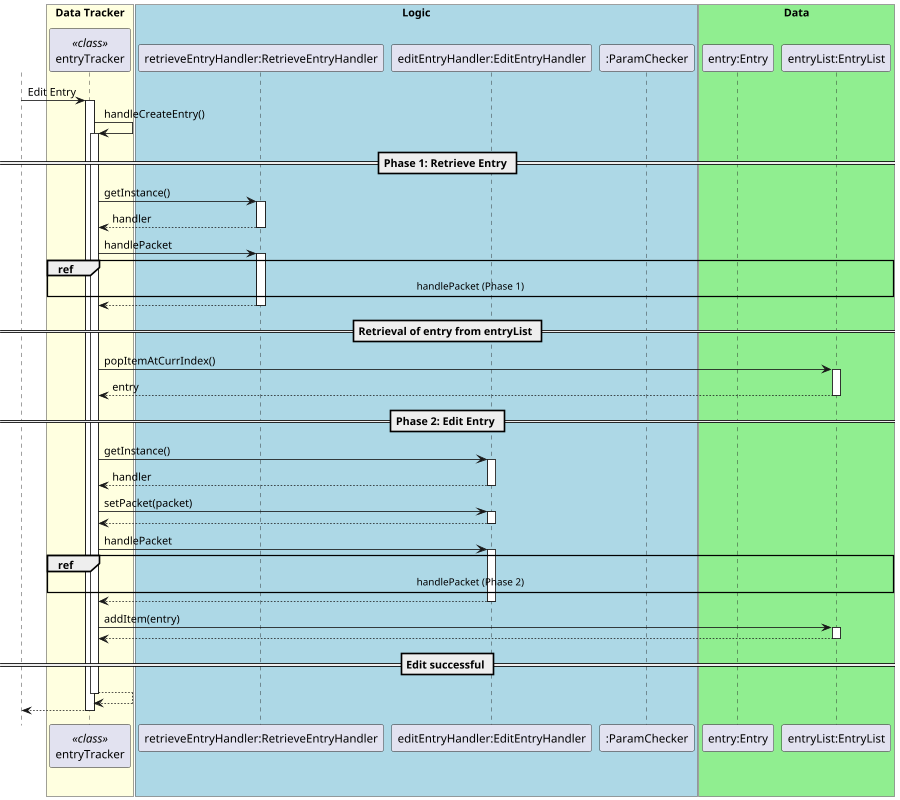 @startuml
autoactivate on
scale 900 width
skinparam shadowing false
skinparam sequence {
ActorBorderColor white

ActorBackgroundColor white
ActorFontColor white
ActorFontSize 17
ActorFontName ""
}

actor User

box "Data Tracker" #LightYellow
participant entryTracker as entryTracker <<class>>
endBox

box "Logic" #LightBlue
participant "retrieveEntryHandler:RetrieveEntryHandler"
participant "editEntryHandler:EditEntryHandler"
participant ":ParamChecker"
endBox

box "Data" #LightGreen
participant "entry:Entry"
participant "entryList:EntryList"
endBox

User -> entryTracker: Edit Entry

entryTracker ->entryTracker: handleCreateEntry()
    == Phase 1: Retrieve Entry ==
   entryTracker-> "retrieveEntryHandler:RetrieveEntryHandler" : getInstance()
    return handler

       entryTracker-> "retrieveEntryHandler:RetrieveEntryHandler" : handlePacket
            ref over entryTracker, "retrieveEntryHandler:RetrieveEntryHandler", ":ParamChecker","entryList:EntryList" : handlePacket (Phase 1) 

       return

    == Retrieval of entry from entryList ==
    entryTracker -> "entryList:EntryList" : popItemAtCurrIndex()
    return entry

    == Phase 2: Edit Entry ==
       entryTracker-> "editEntryHandler:EditEntryHandler" : getInstance()
        return handler
        entryTracker -> "editEntryHandler:EditEntryHandler" : setPacket(packet)
        return
        entryTracker -> "editEntryHandler:EditEntryHandler" : handlePacket
                        ref over entryTracker, "retrieveEntryHandler:RetrieveEntryHandler", ":ParamChecker","entryList:EntryList" : handlePacket (Phase 2) 
       
        return
        entryTracker -> "entryList:EntryList" : addItem(entry)
        return
   == Edit successful ==
   return
return
@enduml
